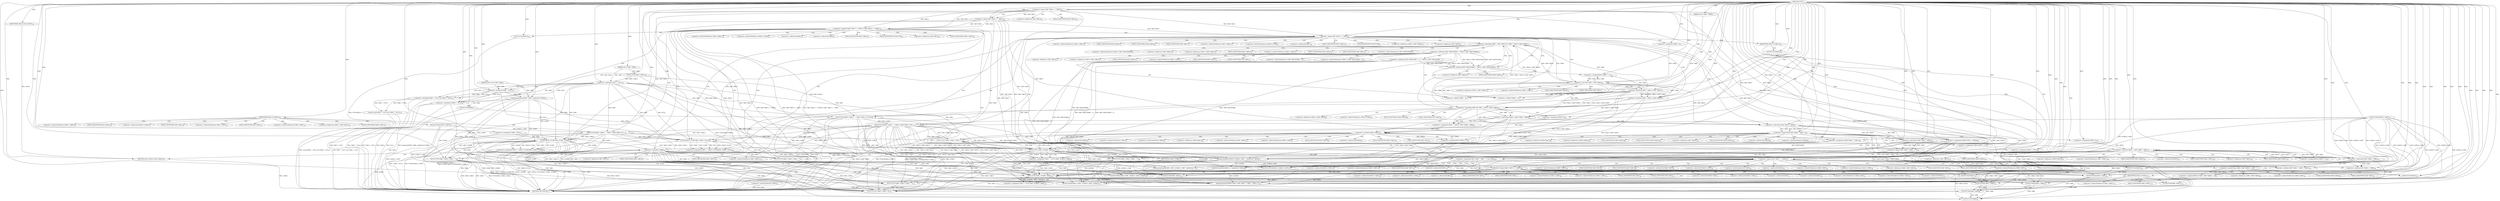 digraph "FUN1" {  
"8" [label = <(METHOD,FUN1)<SUB>1</SUB>> ]
"481" [label = <(METHOD_RETURN,ANY)<SUB>1</SUB>> ]
"9" [label = <(PARAM,struct VAR1 *VAR2)<SUB>1</SUB>> ]
"10" [label = <(PARAM,const struct VAR3 *VAR4)<SUB>1</SUB>> ]
"11" [label = <(PARAM,struct VAR5 **VAR6)<SUB>2</SUB>> ]
"15" [label = <(&lt;operator&gt;.assignment,*VAR8 = NULL)<SUB>5</SUB>> ]
"21" [label = <(FUN2,FUN2(VAR2-&gt;VAR12))<SUB>9</SUB>> ]
"25" [label = <(assert,assert(VAR2 != NULL &amp;&amp; VAR4 != NULL))<SUB>10</SUB>> ]
"33" [label = <(memcpy,memcpy(&amp;VAR7, VAR4, sizeof(struct VAR3)))<SUB>12</SUB>> ]
"39" [label = <(FUN3,FUN3(VAR2-&gt;VAR12, &quot;&quot;,
 			VAR4-&gt;VAR13, FUN4(VAR...)<SUB>20</SUB>> ]
"50" [label = <(FUN3,FUN3(VAR2-&gt;VAR12, &quot;&quot;,
			VAR14-&gt;VAR7.VAR13, FUN...)<SUB>22</SUB>> ]
"476" [label = <(FUN11,FUN11(VAR2-&gt;VAR12, 0))<SUB>119</SUB>> ]
"66" [label = <(IDENTIFIER,VAR15,if (VAR15))<SUB>24</SUB>> ]
"84" [label = <(&lt;operator&gt;.logicalOr,VAR7.VAR13 == VAR16 || VAR7.VAR13 == VAR17)<SUB>28</SUB>> ]
"26" [label = <(&lt;operator&gt;.logicalAnd,VAR2 != NULL &amp;&amp; VAR4 != NULL)<SUB>10</SUB>> ]
"37" [label = <(&lt;operator&gt;.sizeOf,sizeof(struct VAR3))<SUB>12</SUB>> ]
"47" [label = <(FUN4,FUN4(VAR4))<SUB>21</SUB>> ]
"60" [label = <(FUN4,FUN4(&amp;VAR14-&gt;VAR7))<SUB>23</SUB>> ]
"68" [label = <(FUN3,FUN3(VAR2-&gt;VAR12, &quot;&quot;,
				VAR15-&gt;VAR7.VAR13, FU...)<SUB>25</SUB>> ]
"96" [label = <(FUN5,FUN5(VAR15))<SUB>29</SUB>> ]
"98" [label = <(&lt;operator&gt;.assignment,VAR15 = NULL)<SUB>30</SUB>> ]
"101" [label = <(&lt;operator&gt;.assignment,VAR11 = VAR18-&gt;FUN6(VAR2, &amp;VAR7, &amp;VAR8))<SUB>32</SUB>> ]
"112" [label = <(FUN7,FUN7(VAR2-&gt;VAR12, VAR11, &quot;&quot;))<SUB>33</SUB>> ]
"215" [label = <(FUN5,FUN5(VAR8))<SUB>62</SUB>> ]
"27" [label = <(&lt;operator&gt;.notEquals,VAR2 != NULL)<SUB>10</SUB>> ]
"30" [label = <(&lt;operator&gt;.notEquals,VAR4 != NULL)<SUB>10</SUB>> ]
"85" [label = <(&lt;operator&gt;.equals,VAR7.VAR13 == VAR16)<SUB>28</SUB>> ]
"90" [label = <(&lt;operator&gt;.equals,VAR7.VAR13 == VAR17)<SUB>28</SUB>> ]
"119" [label = <(&lt;operator&gt;.logicalNot,!VAR8)<SUB>34</SUB>> ]
"125" [label = <(&lt;operator&gt;.equals,VAR7.VAR13 == VAR16)<SUB>37</SUB>> ]
"210" [label = <(IDENTIFIER,VAR6,if (VAR6))<SUB>59</SUB>> ]
"78" [label = <(FUN4,FUN4(&amp;VAR15-&gt;VAR7))<SUB>26</SUB>> ]
"103" [label = <(FUN6,VAR18-&gt;FUN6(VAR2, &amp;VAR7, &amp;VAR8))<SUB>32</SUB>> ]
"122" [label = <(RETURN,return VAR19;,return VAR19;)<SUB>35</SUB>> ]
"131" [label = <(memcpy,memcpy(&amp;VAR8-&gt;VAR7, &amp;VAR14-&gt;VAR7, sizeof(struct...)<SUB>38</SUB>> ]
"158" [label = <(FUN5,FUN5(VAR14))<SUB>42</SUB>> ]
"160" [label = <(FUN8,FUN8(&amp;VAR14, VAR8))<SUB>43</SUB>> ]
"212" [label = <(FUN8,FUN8(VAR6, VAR8))<SUB>60</SUB>> ]
"220" [label = <(&lt;operator&gt;.equals,VAR7.VAR13 == VAR22)<SUB>64</SUB>> ]
"123" [label = <(IDENTIFIER,VAR19,return VAR19;)<SUB>35</SUB>> ]
"143" [label = <(&lt;operator&gt;.greaterThan,VAR8-&gt;VAR7.VAR20 &gt; 2)<SUB>39</SUB>> ]
"226" [label = <(&lt;operator&gt;.assignment,VAR11 = VAR18-&gt;FUN6(VAR2, &amp;VAR7, NULL))<SUB>65</SUB>> ]
"244" [label = <(FUN7,FUN7(VAR2-&gt;VAR12, VAR11, &quot;&quot;))<SUB>70</SUB>> ]
"151" [label = <(&lt;operator&gt;.assignmentMinus,VAR8-&gt;VAR7.VAR20 -= 2)<SUB>40</SUB>> ]
"167" [label = <(&lt;operator&gt;.equals,VAR8-&gt;VAR13 == VAR21)<SUB>46</SUB>> ]
"237" [label = <(IDENTIFIER,VAR11,if (VAR11))<SUB>66</SUB>> ]
"173" [label = <(FUN9,FUN9(&amp;VAR8-&gt;VAR7, &amp;VAR14-&gt;VAR7, &amp;VAR7))<SUB>47</SUB>> ]
"184" [label = <(FUN5,FUN5(VAR14))<SUB>49</SUB>> ]
"186" [label = <(FUN8,FUN8(&amp;VAR14, VAR8))<SUB>50</SUB>> ]
"228" [label = <(FUN6,VAR18-&gt;FUN6(VAR2, &amp;VAR7, NULL))<SUB>65</SUB>> ]
"239" [label = <(FUN5,FUN5(VAR15))<SUB>67</SUB>> ]
"241" [label = <(&lt;operator&gt;.assignment,VAR15 = NULL)<SUB>68</SUB>> ]
"257" [label = <(&lt;operator&gt;.logicalAnd,VAR9 &lt; VAR7.VAR20 &amp;&amp; VAR9 &lt; VAR14-&gt;VAR7.VAR20)<SUB>73</SUB>> ]
"270" [label = <(&lt;operator&gt;.assignmentPlus,VAR9 += 2)<SUB>73</SUB>> ]
"308" [label = <(&lt;operator&gt;.logicalAnd,VAR9 &amp;&amp; VAR9 &lt; VAR14-&gt;VAR7.VAR20)<SUB>79</SUB>> ]
"369" [label = <(&lt;operator&gt;.greaterThan,VAR7.VAR20 - VAR9 &gt; 0)<SUB>95</SUB>> ]
"192" [label = <(FUN5,FUN5(VAR15))<SUB>53</SUB>> ]
"194" [label = <(FUN8,FUN8(&amp;VAR15, VAR8))<SUB>55</SUB>> ]
"198" [label = <(FUN9,FUN9(&amp;VAR15-&gt;VAR7, &amp;VAR14-&gt;VAR7, &amp;VAR7))<SUB>56</SUB>> ]
"254" [label = <(&lt;operator&gt;.assignment,VAR9 = 0)<SUB>73</SUB>> ]
"274" [label = <(&lt;operator&gt;.logicalOr,VAR7.VAR23[VAR9] != VAR14-&gt;VAR7.VAR23[VAR9] ||
...)<SUB>74</SUB>> ]
"319" [label = <(&lt;operator&gt;.assignment,VAR25 = VAR14-&gt;VAR7.VAR20 - VAR9)<SUB>80</SUB>> ]
"378" [label = <(memset,memset(&amp;VAR26, 0, sizeof(struct VAR3)))<SUB>98</SUB>> ]
"384" [label = <(&lt;operator&gt;.assignment,VAR26.VAR13 = VAR17)<SUB>99</SUB>> ]
"389" [label = <(&lt;operator&gt;.assignment,VAR26.VAR20 = 2)<SUB>100</SUB>> ]
"258" [label = <(&lt;operator&gt;.lessThan,VAR9 &lt; VAR7.VAR20)<SUB>73</SUB>> ]
"263" [label = <(&lt;operator&gt;.lessThan,VAR9 &lt; VAR14-&gt;VAR7.VAR20)<SUB>73</SUB>> ]
"310" [label = <(&lt;operator&gt;.lessThan,VAR9 &lt; VAR14-&gt;VAR7.VAR20)<SUB>79</SUB>> ]
"333" [label = <(&lt;operator&gt;.lessThan,VAR10&lt;VAR25)<SUB>84</SUB>> ]
"336" [label = <(&lt;operator&gt;.assignmentPlus,VAR10+=2)<SUB>84</SUB>> ]
"370" [label = <(&lt;operator&gt;.subtraction,VAR7.VAR20 - VAR9)<SUB>95</SUB>> ]
"399" [label = <(&lt;operator&gt;.lessThan,VAR10 &lt; VAR7.VAR20 - VAR9)<SUB>102</SUB>> ]
"406" [label = <(&lt;operator&gt;.assignmentPlus,VAR10+=2)<SUB>102</SUB>> ]
"275" [label = <(&lt;operator&gt;.notEquals,VAR7.VAR23[VAR9] != VAR14-&gt;VAR7.VAR23[VAR9])<SUB>74</SUB>> ]
"288" [label = <(&lt;operator&gt;.notEquals,VAR7.VAR23[VAR9 + 1] != VAR14-&gt;VAR7.VAR23[VAR9 ...)<SUB>75</SUB>> ]
"321" [label = <(&lt;operator&gt;.subtraction,VAR14-&gt;VAR7.VAR20 - VAR9)<SUB>80</SUB>> ]
"330" [label = <(&lt;operator&gt;.assignment,VAR10=0)<SUB>84</SUB>> ]
"341" [label = <(memcpy,memcpy(&amp;VAR26, &amp;VAR14-&gt;VAR7,  sizeof(struct VAR3)))<SUB>87</SUB>> ]
"350" [label = <(&lt;operator&gt;.assignment,VAR26.VAR13 = VAR16)<SUB>88</SUB>> ]
"355" [label = <(&lt;operator&gt;.assignment,VAR11 = FUN1 (VAR2, &amp;VAR26, VAR6))<SUB>90</SUB>> ]
"362" [label = <(FUN7,FUN7(VAR2-&gt;VAR12, VAR11, &quot;&quot;))<SUB>91</SUB>> ]
"396" [label = <(&lt;operator&gt;.assignment,VAR10=0)<SUB>102</SUB>> ]
"410" [label = <(memcpy,memcpy(VAR26.VAR23, VAR7.VAR23 + VAR9 + VAR10, 2))<SUB>103</SUB>> ]
"422" [label = <(&lt;operator&gt;.assignment,VAR11 = FUN1(VAR2, &amp;VAR26, VAR6))<SUB>105</SUB>> ]
"429" [label = <(FUN7,FUN7(VAR2-&gt;VAR12, VAR11, &quot;&quot;))<SUB>106</SUB>> ]
"438" [label = <(&lt;operator&gt;.logicalAnd,VAR7.VAR20 - VAR9 == 0 &amp;&amp; VAR6)<SUB>109</SUB>> ]
"401" [label = <(&lt;operator&gt;.subtraction,VAR7.VAR20 - VAR9)<SUB>102</SUB>> ]
"293" [label = <(&lt;operator&gt;.addition,VAR9 + 1)<SUB>75</SUB>> ]
"302" [label = <(&lt;operator&gt;.addition,VAR9 + 1)<SUB>75</SUB>> ]
"357" [label = <(FUN1,FUN1 (VAR2, &amp;VAR26, VAR6))<SUB>90</SUB>> ]
"414" [label = <(&lt;operator&gt;.addition,VAR7.VAR23 + VAR9 + VAR10)<SUB>103</SUB>> ]
"424" [label = <(FUN1,FUN1(VAR2, &amp;VAR26, VAR6))<SUB>105</SUB>> ]
"439" [label = <(&lt;operator&gt;.equals,VAR7.VAR20 - VAR9 == 0)<SUB>109</SUB>> ]
"449" [label = <(FUN10,FUN10(&amp;VAR7, &amp;VAR14-&gt;VAR7))<SUB>110</SUB>> ]
"415" [label = <(&lt;operator&gt;.addition,VAR7.VAR23 + VAR9)<SUB>103</SUB>> ]
"440" [label = <(&lt;operator&gt;.subtraction,VAR7.VAR20 - VAR9)<SUB>109</SUB>> ]
"457" [label = <(FUN8,FUN8(VAR6, VAR14))<SUB>111</SUB>> ]
"463" [label = <(IDENTIFIER,VAR15,if (VAR15))<SUB>112</SUB>> ]
"465" [label = <(FUN8,FUN8(VAR6, VAR15))<SUB>113</SUB>> ]
"470" [label = <(FUN7,FUN7(VAR2-&gt;VAR12, VAR27, &quot;&quot;))<SUB>115</SUB>> ]
"477" [label = <(&lt;operator&gt;.indirectFieldAccess,VAR2-&gt;VAR12)<SUB>119</SUB>> ]
"479" [label = <(FIELD_IDENTIFIER,VAR12,VAR12)<SUB>119</SUB>> ]
"69" [label = <(&lt;operator&gt;.indirectFieldAccess,VAR2-&gt;VAR12)<SUB>25</SUB>> ]
"73" [label = <(&lt;operator&gt;.fieldAccess,VAR15-&gt;VAR7.VAR13)<SUB>26</SUB>> ]
"91" [label = <(&lt;operator&gt;.fieldAccess,VAR7.VAR13)<SUB>28</SUB>> ]
"113" [label = <(&lt;operator&gt;.indirectFieldAccess,VAR2-&gt;VAR12)<SUB>33</SUB>> ]
"71" [label = <(FIELD_IDENTIFIER,VAR12,VAR12)<SUB>25</SUB>> ]
"74" [label = <(&lt;operator&gt;.indirectFieldAccess,VAR15-&gt;VAR7)<SUB>26</SUB>> ]
"77" [label = <(FIELD_IDENTIFIER,VAR13,VAR13)<SUB>26</SUB>> ]
"79" [label = <(&lt;operator&gt;.addressOf,&amp;VAR15-&gt;VAR7)<SUB>26</SUB>> ]
"93" [label = <(FIELD_IDENTIFIER,VAR13,VAR13)<SUB>28</SUB>> ]
"104" [label = <(&lt;operator&gt;.indirectFieldAccess,VAR18-&gt;FUN6)<SUB>32</SUB>> ]
"108" [label = <(&lt;operator&gt;.addressOf,&amp;VAR7)<SUB>32</SUB>> ]
"110" [label = <(&lt;operator&gt;.addressOf,&amp;VAR8)<SUB>32</SUB>> ]
"115" [label = <(FIELD_IDENTIFIER,VAR12,VAR12)<SUB>33</SUB>> ]
"126" [label = <(&lt;operator&gt;.fieldAccess,VAR7.VAR13)<SUB>37</SUB>> ]
"76" [label = <(FIELD_IDENTIFIER,VAR7,VAR7)<SUB>26</SUB>> ]
"80" [label = <(&lt;operator&gt;.indirectFieldAccess,VAR15-&gt;VAR7)<SUB>26</SUB>> ]
"106" [label = <(FIELD_IDENTIFIER,FUN6,FUN6)<SUB>32</SUB>> ]
"128" [label = <(FIELD_IDENTIFIER,VAR13,VAR13)<SUB>37</SUB>> ]
"132" [label = <(&lt;operator&gt;.addressOf,&amp;VAR8-&gt;VAR7)<SUB>38</SUB>> ]
"136" [label = <(&lt;operator&gt;.addressOf,&amp;VAR14-&gt;VAR7)<SUB>38</SUB>> ]
"140" [label = <(&lt;operator&gt;.sizeOf,sizeof(struct VAR3))<SUB>38</SUB>> ]
"161" [label = <(&lt;operator&gt;.addressOf,&amp;VAR14)<SUB>43</SUB>> ]
"221" [label = <(&lt;operator&gt;.fieldAccess,VAR7.VAR13)<SUB>64</SUB>> ]
"82" [label = <(FIELD_IDENTIFIER,VAR7,VAR7)<SUB>26</SUB>> ]
"133" [label = <(&lt;operator&gt;.indirectFieldAccess,VAR8-&gt;VAR7)<SUB>38</SUB>> ]
"137" [label = <(&lt;operator&gt;.indirectFieldAccess,VAR14-&gt;VAR7)<SUB>38</SUB>> ]
"144" [label = <(&lt;operator&gt;.fieldAccess,VAR8-&gt;VAR7.VAR20)<SUB>39</SUB>> ]
"223" [label = <(FIELD_IDENTIFIER,VAR13,VAR13)<SUB>64</SUB>> ]
"245" [label = <(&lt;operator&gt;.indirectFieldAccess,VAR2-&gt;VAR12)<SUB>70</SUB>> ]
"135" [label = <(FIELD_IDENTIFIER,VAR7,VAR7)<SUB>38</SUB>> ]
"139" [label = <(FIELD_IDENTIFIER,VAR7,VAR7)<SUB>38</SUB>> ]
"145" [label = <(&lt;operator&gt;.indirectFieldAccess,VAR8-&gt;VAR7)<SUB>39</SUB>> ]
"148" [label = <(FIELD_IDENTIFIER,VAR20,VAR20)<SUB>39</SUB>> ]
"152" [label = <(&lt;operator&gt;.fieldAccess,VAR8-&gt;VAR7.VAR20)<SUB>40</SUB>> ]
"168" [label = <(&lt;operator&gt;.indirectFieldAccess,VAR8-&gt;VAR13)<SUB>46</SUB>> ]
"229" [label = <(&lt;operator&gt;.indirectFieldAccess,VAR18-&gt;FUN6)<SUB>65</SUB>> ]
"233" [label = <(&lt;operator&gt;.addressOf,&amp;VAR7)<SUB>65</SUB>> ]
"247" [label = <(FIELD_IDENTIFIER,VAR12,VAR12)<SUB>70</SUB>> ]
"147" [label = <(FIELD_IDENTIFIER,VAR7,VAR7)<SUB>39</SUB>> ]
"153" [label = <(&lt;operator&gt;.indirectFieldAccess,VAR8-&gt;VAR7)<SUB>40</SUB>> ]
"156" [label = <(FIELD_IDENTIFIER,VAR20,VAR20)<SUB>40</SUB>> ]
"170" [label = <(FIELD_IDENTIFIER,VAR13,VAR13)<SUB>46</SUB>> ]
"174" [label = <(&lt;operator&gt;.addressOf,&amp;VAR8-&gt;VAR7)<SUB>47</SUB>> ]
"178" [label = <(&lt;operator&gt;.addressOf,&amp;VAR14-&gt;VAR7)<SUB>47</SUB>> ]
"182" [label = <(&lt;operator&gt;.addressOf,&amp;VAR7)<SUB>47</SUB>> ]
"187" [label = <(&lt;operator&gt;.addressOf,&amp;VAR14)<SUB>50</SUB>> ]
"231" [label = <(FIELD_IDENTIFIER,FUN6,FUN6)<SUB>65</SUB>> ]
"155" [label = <(FIELD_IDENTIFIER,VAR7,VAR7)<SUB>40</SUB>> ]
"175" [label = <(&lt;operator&gt;.indirectFieldAccess,VAR8-&gt;VAR7)<SUB>47</SUB>> ]
"179" [label = <(&lt;operator&gt;.indirectFieldAccess,VAR14-&gt;VAR7)<SUB>47</SUB>> ]
"195" [label = <(&lt;operator&gt;.addressOf,&amp;VAR15)<SUB>55</SUB>> ]
"199" [label = <(&lt;operator&gt;.addressOf,&amp;VAR15-&gt;VAR7)<SUB>56</SUB>> ]
"203" [label = <(&lt;operator&gt;.addressOf,&amp;VAR14-&gt;VAR7)<SUB>56</SUB>> ]
"207" [label = <(&lt;operator&gt;.addressOf,&amp;VAR7)<SUB>56</SUB>> ]
"260" [label = <(&lt;operator&gt;.fieldAccess,VAR7.VAR20)<SUB>73</SUB>> ]
"265" [label = <(&lt;operator&gt;.fieldAccess,VAR14-&gt;VAR7.VAR20)<SUB>73</SUB>> ]
"312" [label = <(&lt;operator&gt;.fieldAccess,VAR14-&gt;VAR7.VAR20)<SUB>79</SUB>> ]
"371" [label = <(&lt;operator&gt;.fieldAccess,VAR7.VAR20)<SUB>95</SUB>> ]
"379" [label = <(&lt;operator&gt;.addressOf,&amp;VAR26)<SUB>98</SUB>> ]
"382" [label = <(&lt;operator&gt;.sizeOf,sizeof(struct VAR3))<SUB>98</SUB>> ]
"385" [label = <(&lt;operator&gt;.fieldAccess,VAR26.VAR13)<SUB>99</SUB>> ]
"390" [label = <(&lt;operator&gt;.fieldAccess,VAR26.VAR20)<SUB>100</SUB>> ]
"177" [label = <(FIELD_IDENTIFIER,VAR7,VAR7)<SUB>47</SUB>> ]
"181" [label = <(FIELD_IDENTIFIER,VAR7,VAR7)<SUB>47</SUB>> ]
"200" [label = <(&lt;operator&gt;.indirectFieldAccess,VAR15-&gt;VAR7)<SUB>56</SUB>> ]
"204" [label = <(&lt;operator&gt;.indirectFieldAccess,VAR14-&gt;VAR7)<SUB>56</SUB>> ]
"262" [label = <(FIELD_IDENTIFIER,VAR20,VAR20)<SUB>73</SUB>> ]
"266" [label = <(&lt;operator&gt;.indirectFieldAccess,VAR14-&gt;VAR7)<SUB>73</SUB>> ]
"269" [label = <(FIELD_IDENTIFIER,VAR20,VAR20)<SUB>73</SUB>> ]
"276" [label = <(&lt;operator&gt;.indirectIndexAccess,VAR7.VAR23[VAR9])<SUB>74</SUB>> ]
"281" [label = <(&lt;operator&gt;.indirectIndexAccess,VAR14-&gt;VAR7.VAR23[VAR9])<SUB>74</SUB>> ]
"289" [label = <(&lt;operator&gt;.indirectIndexAccess,VAR7.VAR23[VAR9 + 1])<SUB>75</SUB>> ]
"296" [label = <(&lt;operator&gt;.indirectIndexAccess,VAR14-&gt;VAR7.VAR23[VAR9 + 1])<SUB>75</SUB>> ]
"313" [label = <(&lt;operator&gt;.indirectFieldAccess,VAR14-&gt;VAR7)<SUB>79</SUB>> ]
"316" [label = <(FIELD_IDENTIFIER,VAR20,VAR20)<SUB>79</SUB>> ]
"322" [label = <(&lt;operator&gt;.fieldAccess,VAR14-&gt;VAR7.VAR20)<SUB>80</SUB>> ]
"373" [label = <(FIELD_IDENTIFIER,VAR20,VAR20)<SUB>95</SUB>> ]
"387" [label = <(FIELD_IDENTIFIER,VAR13,VAR13)<SUB>99</SUB>> ]
"392" [label = <(FIELD_IDENTIFIER,VAR20,VAR20)<SUB>100</SUB>> ]
"202" [label = <(FIELD_IDENTIFIER,VAR7,VAR7)<SUB>56</SUB>> ]
"206" [label = <(FIELD_IDENTIFIER,VAR7,VAR7)<SUB>56</SUB>> ]
"268" [label = <(FIELD_IDENTIFIER,VAR7,VAR7)<SUB>73</SUB>> ]
"277" [label = <(&lt;operator&gt;.fieldAccess,VAR7.VAR23)<SUB>74</SUB>> ]
"282" [label = <(&lt;operator&gt;.fieldAccess,VAR14-&gt;VAR7.VAR23)<SUB>74</SUB>> ]
"290" [label = <(&lt;operator&gt;.fieldAccess,VAR7.VAR23)<SUB>75</SUB>> ]
"297" [label = <(&lt;operator&gt;.fieldAccess,VAR14-&gt;VAR7.VAR23)<SUB>75</SUB>> ]
"315" [label = <(FIELD_IDENTIFIER,VAR7,VAR7)<SUB>79</SUB>> ]
"323" [label = <(&lt;operator&gt;.indirectFieldAccess,VAR14-&gt;VAR7)<SUB>80</SUB>> ]
"326" [label = <(FIELD_IDENTIFIER,VAR20,VAR20)<SUB>80</SUB>> ]
"342" [label = <(&lt;operator&gt;.addressOf,&amp;VAR26)<SUB>87</SUB>> ]
"344" [label = <(&lt;operator&gt;.addressOf,&amp;VAR14-&gt;VAR7)<SUB>87</SUB>> ]
"348" [label = <(&lt;operator&gt;.sizeOf,sizeof(struct VAR3))<SUB>87</SUB>> ]
"351" [label = <(&lt;operator&gt;.fieldAccess,VAR26.VAR13)<SUB>88</SUB>> ]
"363" [label = <(&lt;operator&gt;.indirectFieldAccess,VAR2-&gt;VAR12)<SUB>91</SUB>> ]
"402" [label = <(&lt;operator&gt;.fieldAccess,VAR7.VAR20)<SUB>102</SUB>> ]
"411" [label = <(&lt;operator&gt;.fieldAccess,VAR26.VAR23)<SUB>103</SUB>> ]
"430" [label = <(&lt;operator&gt;.indirectFieldAccess,VAR2-&gt;VAR12)<SUB>106</SUB>> ]
"279" [label = <(FIELD_IDENTIFIER,VAR23,VAR23)<SUB>74</SUB>> ]
"283" [label = <(&lt;operator&gt;.indirectFieldAccess,VAR14-&gt;VAR7)<SUB>74</SUB>> ]
"286" [label = <(FIELD_IDENTIFIER,VAR23,VAR23)<SUB>74</SUB>> ]
"292" [label = <(FIELD_IDENTIFIER,VAR23,VAR23)<SUB>75</SUB>> ]
"298" [label = <(&lt;operator&gt;.indirectFieldAccess,VAR14-&gt;VAR7)<SUB>75</SUB>> ]
"301" [label = <(FIELD_IDENTIFIER,VAR23,VAR23)<SUB>75</SUB>> ]
"325" [label = <(FIELD_IDENTIFIER,VAR7,VAR7)<SUB>80</SUB>> ]
"345" [label = <(&lt;operator&gt;.indirectFieldAccess,VAR14-&gt;VAR7)<SUB>87</SUB>> ]
"353" [label = <(FIELD_IDENTIFIER,VAR13,VAR13)<SUB>88</SUB>> ]
"359" [label = <(&lt;operator&gt;.addressOf,&amp;VAR26)<SUB>90</SUB>> ]
"365" [label = <(FIELD_IDENTIFIER,VAR12,VAR12)<SUB>91</SUB>> ]
"404" [label = <(FIELD_IDENTIFIER,VAR20,VAR20)<SUB>102</SUB>> ]
"413" [label = <(FIELD_IDENTIFIER,VAR23,VAR23)<SUB>103</SUB>> ]
"426" [label = <(&lt;operator&gt;.addressOf,&amp;VAR26)<SUB>105</SUB>> ]
"432" [label = <(FIELD_IDENTIFIER,VAR12,VAR12)<SUB>106</SUB>> ]
"285" [label = <(FIELD_IDENTIFIER,VAR7,VAR7)<SUB>74</SUB>> ]
"300" [label = <(FIELD_IDENTIFIER,VAR7,VAR7)<SUB>75</SUB>> ]
"347" [label = <(FIELD_IDENTIFIER,VAR7,VAR7)<SUB>87</SUB>> ]
"416" [label = <(&lt;operator&gt;.fieldAccess,VAR7.VAR23)<SUB>103</SUB>> ]
"441" [label = <(&lt;operator&gt;.fieldAccess,VAR7.VAR20)<SUB>109</SUB>> ]
"450" [label = <(&lt;operator&gt;.addressOf,&amp;VAR7)<SUB>110</SUB>> ]
"452" [label = <(&lt;operator&gt;.addressOf,&amp;VAR14-&gt;VAR7)<SUB>110</SUB>> ]
"418" [label = <(FIELD_IDENTIFIER,VAR23,VAR23)<SUB>103</SUB>> ]
"443" [label = <(FIELD_IDENTIFIER,VAR20,VAR20)<SUB>109</SUB>> ]
"453" [label = <(&lt;operator&gt;.indirectFieldAccess,VAR14-&gt;VAR7)<SUB>110</SUB>> ]
"455" [label = <(FIELD_IDENTIFIER,VAR7,VAR7)<SUB>110</SUB>> ]
"471" [label = <(&lt;operator&gt;.indirectFieldAccess,VAR2-&gt;VAR12)<SUB>115</SUB>> ]
"473" [label = <(FIELD_IDENTIFIER,VAR12,VAR12)<SUB>115</SUB>> ]
  "122" -> "481"  [ label = "DDG: &lt;RET&gt;"] 
  "15" -> "481"  [ label = "DDG: *VAR8 = NULL"] 
  "21" -> "481"  [ label = "DDG: FUN2(VAR2-&gt;VAR12)"] 
  "26" -> "481"  [ label = "DDG: VAR2 != NULL"] 
  "26" -> "481"  [ label = "DDG: VAR4 != NULL"] 
  "25" -> "481"  [ label = "DDG: VAR2 != NULL &amp;&amp; VAR4 != NULL"] 
  "25" -> "481"  [ label = "DDG: assert(VAR2 != NULL &amp;&amp; VAR4 != NULL)"] 
  "37" -> "481"  [ label = "DDG: struct VAR3"] 
  "33" -> "481"  [ label = "DDG: memcpy(&amp;VAR7, VAR4, sizeof(struct VAR3))"] 
  "39" -> "481"  [ label = "DDG: VAR4-&gt;VAR13"] 
  "47" -> "481"  [ label = "DDG: VAR4"] 
  "39" -> "481"  [ label = "DDG: FUN4(VAR4)"] 
  "39" -> "481"  [ label = "DDG: VAR6"] 
  "39" -> "481"  [ label = "DDG: FUN3(VAR2-&gt;VAR12, &quot;&quot;,
 			VAR4-&gt;VAR13, FUN4(VAR4), VAR6)"] 
  "50" -> "481"  [ label = "DDG: VAR14-&gt;VAR7.VAR13"] 
  "60" -> "481"  [ label = "DDG: &amp;VAR14-&gt;VAR7"] 
  "50" -> "481"  [ label = "DDG: FUN4(&amp;VAR14-&gt;VAR7)"] 
  "50" -> "481"  [ label = "DDG: FUN3(VAR2-&gt;VAR12, &quot;&quot;,
			VAR14-&gt;VAR7.VAR13, FUN4(&amp;VAR14-&gt;VAR7))"] 
  "78" -> "481"  [ label = "DDG: &amp;VAR15-&gt;VAR7"] 
  "68" -> "481"  [ label = "DDG: FUN4(&amp;VAR15-&gt;VAR7)"] 
  "68" -> "481"  [ label = "DDG: FUN3(VAR2-&gt;VAR12, &quot;&quot;,
				VAR15-&gt;VAR7.VAR13, FUN4(&amp;VAR15-&gt;VAR7))"] 
  "85" -> "481"  [ label = "DDG: VAR7.VAR13"] 
  "85" -> "481"  [ label = "DDG: VAR16"] 
  "84" -> "481"  [ label = "DDG: VAR7.VAR13 == VAR16"] 
  "90" -> "481"  [ label = "DDG: VAR7.VAR13"] 
  "90" -> "481"  [ label = "DDG: VAR17"] 
  "84" -> "481"  [ label = "DDG: VAR7.VAR13 == VAR17"] 
  "84" -> "481"  [ label = "DDG: VAR7.VAR13 == VAR16 || VAR7.VAR13 == VAR17"] 
  "96" -> "481"  [ label = "DDG: FUN5(VAR15)"] 
  "98" -> "481"  [ label = "DDG: VAR15"] 
  "98" -> "481"  [ label = "DDG: NULL"] 
  "98" -> "481"  [ label = "DDG: VAR15 = NULL"] 
  "103" -> "481"  [ label = "DDG: VAR18-&gt;FUN6"] 
  "103" -> "481"  [ label = "DDG: VAR2"] 
  "103" -> "481"  [ label = "DDG: &amp;VAR7"] 
  "103" -> "481"  [ label = "DDG: &amp;VAR8"] 
  "101" -> "481"  [ label = "DDG: VAR18-&gt;FUN6(VAR2, &amp;VAR7, &amp;VAR8)"] 
  "101" -> "481"  [ label = "DDG: VAR11 = VAR18-&gt;FUN6(VAR2, &amp;VAR7, &amp;VAR8)"] 
  "112" -> "481"  [ label = "DDG: VAR2-&gt;VAR12"] 
  "112" -> "481"  [ label = "DDG: VAR11"] 
  "112" -> "481"  [ label = "DDG: FUN7(VAR2-&gt;VAR12, VAR11, &quot;&quot;)"] 
  "119" -> "481"  [ label = "DDG: VAR8"] 
  "119" -> "481"  [ label = "DDG: !VAR8"] 
  "470" -> "481"  [ label = "DDG: VAR27"] 
  "220" -> "481"  [ label = "DDG: VAR22"] 
  "167" -> "481"  [ label = "DDG: VAR21"] 
  "8" -> "9"  [ label = "DDG: "] 
  "8" -> "10"  [ label = "DDG: "] 
  "8" -> "11"  [ label = "DDG: "] 
  "8" -> "15"  [ label = "DDG: "] 
  "9" -> "21"  [ label = "DDG: VAR2"] 
  "26" -> "25"  [ label = "DDG: VAR2 != NULL"] 
  "26" -> "25"  [ label = "DDG: VAR4 != NULL"] 
  "8" -> "33"  [ label = "DDG: "] 
  "10" -> "33"  [ label = "DDG: VAR4"] 
  "30" -> "33"  [ label = "DDG: VAR4"] 
  "21" -> "39"  [ label = "DDG: VAR2-&gt;VAR12"] 
  "27" -> "39"  [ label = "DDG: VAR2"] 
  "8" -> "39"  [ label = "DDG: "] 
  "47" -> "39"  [ label = "DDG: VAR4"] 
  "11" -> "39"  [ label = "DDG: VAR6"] 
  "27" -> "50"  [ label = "DDG: VAR2"] 
  "39" -> "50"  [ label = "DDG: VAR2-&gt;VAR12"] 
  "8" -> "50"  [ label = "DDG: "] 
  "60" -> "50"  [ label = "DDG: &amp;VAR14-&gt;VAR7"] 
  "8" -> "66"  [ label = "DDG: "] 
  "27" -> "476"  [ label = "DDG: VAR2"] 
  "50" -> "476"  [ label = "DDG: VAR2-&gt;VAR12"] 
  "68" -> "476"  [ label = "DDG: VAR2-&gt;VAR12"] 
  "470" -> "476"  [ label = "DDG: VAR2-&gt;VAR12"] 
  "424" -> "476"  [ label = "DDG: VAR2"] 
  "429" -> "476"  [ label = "DDG: VAR2-&gt;VAR12"] 
  "357" -> "476"  [ label = "DDG: VAR2"] 
  "362" -> "476"  [ label = "DDG: VAR2-&gt;VAR12"] 
  "228" -> "476"  [ label = "DDG: VAR2"] 
  "244" -> "476"  [ label = "DDG: VAR2-&gt;VAR12"] 
  "103" -> "476"  [ label = "DDG: VAR2"] 
  "112" -> "476"  [ label = "DDG: VAR2-&gt;VAR12"] 
  "8" -> "476"  [ label = "DDG: "] 
  "27" -> "26"  [ label = "DDG: VAR2"] 
  "27" -> "26"  [ label = "DDG: NULL"] 
  "30" -> "26"  [ label = "DDG: VAR4"] 
  "30" -> "26"  [ label = "DDG: NULL"] 
  "33" -> "47"  [ label = "DDG: VAR4"] 
  "8" -> "47"  [ label = "DDG: "] 
  "85" -> "84"  [ label = "DDG: VAR7.VAR13"] 
  "85" -> "84"  [ label = "DDG: VAR16"] 
  "90" -> "84"  [ label = "DDG: VAR7.VAR13"] 
  "90" -> "84"  [ label = "DDG: VAR17"] 
  "27" -> "98"  [ label = "DDG: NULL"] 
  "30" -> "98"  [ label = "DDG: NULL"] 
  "8" -> "98"  [ label = "DDG: "] 
  "103" -> "101"  [ label = "DDG: VAR18-&gt;FUN6"] 
  "103" -> "101"  [ label = "DDG: VAR2"] 
  "103" -> "101"  [ label = "DDG: &amp;VAR7"] 
  "103" -> "101"  [ label = "DDG: &amp;VAR8"] 
  "9" -> "27"  [ label = "DDG: VAR2"] 
  "21" -> "27"  [ label = "DDG: VAR2-&gt;VAR12"] 
  "8" -> "27"  [ label = "DDG: "] 
  "10" -> "30"  [ label = "DDG: VAR4"] 
  "8" -> "30"  [ label = "DDG: "] 
  "27" -> "30"  [ label = "DDG: NULL"] 
  "27" -> "68"  [ label = "DDG: VAR2"] 
  "50" -> "68"  [ label = "DDG: VAR2-&gt;VAR12"] 
  "8" -> "68"  [ label = "DDG: "] 
  "78" -> "68"  [ label = "DDG: &amp;VAR15-&gt;VAR7"] 
  "8" -> "85"  [ label = "DDG: "] 
  "85" -> "90"  [ label = "DDG: VAR7.VAR13"] 
  "8" -> "90"  [ label = "DDG: "] 
  "8" -> "96"  [ label = "DDG: "] 
  "50" -> "112"  [ label = "DDG: VAR2-&gt;VAR12"] 
  "68" -> "112"  [ label = "DDG: VAR2-&gt;VAR12"] 
  "103" -> "112"  [ label = "DDG: VAR2"] 
  "101" -> "112"  [ label = "DDG: VAR11"] 
  "8" -> "112"  [ label = "DDG: "] 
  "8" -> "210"  [ label = "DDG: "] 
  "103" -> "215"  [ label = "DDG: &amp;VAR8"] 
  "167" -> "215"  [ label = "DDG: VAR8-&gt;VAR13"] 
  "194" -> "215"  [ label = "DDG: VAR8"] 
  "186" -> "215"  [ label = "DDG: VAR8"] 
  "160" -> "215"  [ label = "DDG: VAR8"] 
  "212" -> "215"  [ label = "DDG: VAR8"] 
  "8" -> "215"  [ label = "DDG: "] 
  "119" -> "215"  [ label = "DDG: VAR8"] 
  "27" -> "103"  [ label = "DDG: VAR2"] 
  "50" -> "103"  [ label = "DDG: VAR2-&gt;VAR12"] 
  "68" -> "103"  [ label = "DDG: VAR2-&gt;VAR12"] 
  "8" -> "103"  [ label = "DDG: "] 
  "33" -> "103"  [ label = "DDG: &amp;VAR7"] 
  "85" -> "103"  [ label = "DDG: VAR7.VAR13"] 
  "90" -> "103"  [ label = "DDG: VAR7.VAR13"] 
  "15" -> "103"  [ label = "DDG: VAR8"] 
  "15" -> "119"  [ label = "DDG: VAR8"] 
  "103" -> "119"  [ label = "DDG: &amp;VAR8"] 
  "8" -> "119"  [ label = "DDG: "] 
  "123" -> "122"  [ label = "DDG: VAR19"] 
  "8" -> "122"  [ label = "DDG: "] 
  "85" -> "125"  [ label = "DDG: VAR7.VAR13"] 
  "90" -> "125"  [ label = "DDG: VAR7.VAR13"] 
  "8" -> "125"  [ label = "DDG: "] 
  "33" -> "125"  [ label = "DDG: &amp;VAR7"] 
  "85" -> "125"  [ label = "DDG: VAR16"] 
  "8" -> "123"  [ label = "DDG: "] 
  "119" -> "131"  [ label = "DDG: VAR8"] 
  "60" -> "131"  [ label = "DDG: &amp;VAR14-&gt;VAR7"] 
  "50" -> "131"  [ label = "DDG: VAR14-&gt;VAR7.VAR13"] 
  "8" -> "158"  [ label = "DDG: "] 
  "50" -> "158"  [ label = "DDG: VAR14-&gt;VAR7.VAR13"] 
  "60" -> "158"  [ label = "DDG: &amp;VAR14-&gt;VAR7"] 
  "158" -> "160"  [ label = "DDG: VAR14"] 
  "8" -> "160"  [ label = "DDG: "] 
  "50" -> "160"  [ label = "DDG: VAR14-&gt;VAR7.VAR13"] 
  "60" -> "160"  [ label = "DDG: &amp;VAR14-&gt;VAR7"] 
  "103" -> "160"  [ label = "DDG: &amp;VAR8"] 
  "119" -> "160"  [ label = "DDG: VAR8"] 
  "39" -> "212"  [ label = "DDG: VAR6"] 
  "8" -> "212"  [ label = "DDG: "] 
  "103" -> "212"  [ label = "DDG: &amp;VAR8"] 
  "167" -> "212"  [ label = "DDG: VAR8-&gt;VAR13"] 
  "194" -> "212"  [ label = "DDG: VAR8"] 
  "186" -> "212"  [ label = "DDG: VAR8"] 
  "160" -> "212"  [ label = "DDG: VAR8"] 
  "119" -> "212"  [ label = "DDG: VAR8"] 
  "85" -> "220"  [ label = "DDG: VAR7.VAR13"] 
  "90" -> "220"  [ label = "DDG: VAR7.VAR13"] 
  "8" -> "220"  [ label = "DDG: "] 
  "228" -> "226"  [ label = "DDG: VAR18-&gt;FUN6"] 
  "228" -> "226"  [ label = "DDG: VAR2"] 
  "228" -> "226"  [ label = "DDG: &amp;VAR7"] 
  "228" -> "226"  [ label = "DDG: NULL"] 
  "8" -> "143"  [ label = "DDG: "] 
  "8" -> "151"  [ label = "DDG: "] 
  "8" -> "237"  [ label = "DDG: "] 
  "50" -> "244"  [ label = "DDG: VAR2-&gt;VAR12"] 
  "68" -> "244"  [ label = "DDG: VAR2-&gt;VAR12"] 
  "228" -> "244"  [ label = "DDG: VAR2"] 
  "226" -> "244"  [ label = "DDG: VAR11"] 
  "8" -> "244"  [ label = "DDG: "] 
  "143" -> "151"  [ label = "DDG: VAR8-&gt;VAR7.VAR20"] 
  "119" -> "167"  [ label = "DDG: VAR8"] 
  "8" -> "167"  [ label = "DDG: "] 
  "27" -> "228"  [ label = "DDG: VAR2"] 
  "50" -> "228"  [ label = "DDG: VAR2-&gt;VAR12"] 
  "68" -> "228"  [ label = "DDG: VAR2-&gt;VAR12"] 
  "8" -> "228"  [ label = "DDG: "] 
  "33" -> "228"  [ label = "DDG: &amp;VAR7"] 
  "220" -> "228"  [ label = "DDG: VAR7.VAR13"] 
  "27" -> "228"  [ label = "DDG: NULL"] 
  "30" -> "228"  [ label = "DDG: NULL"] 
  "228" -> "241"  [ label = "DDG: NULL"] 
  "8" -> "241"  [ label = "DDG: "] 
  "8" -> "270"  [ label = "DDG: "] 
  "119" -> "173"  [ label = "DDG: VAR8"] 
  "60" -> "173"  [ label = "DDG: &amp;VAR14-&gt;VAR7"] 
  "50" -> "173"  [ label = "DDG: VAR14-&gt;VAR7.VAR13"] 
  "103" -> "173"  [ label = "DDG: &amp;VAR7"] 
  "125" -> "173"  [ label = "DDG: VAR7.VAR13"] 
  "8" -> "173"  [ label = "DDG: "] 
  "33" -> "173"  [ label = "DDG: &amp;VAR7"] 
  "85" -> "173"  [ label = "DDG: VAR7.VAR13"] 
  "90" -> "173"  [ label = "DDG: VAR7.VAR13"] 
  "8" -> "184"  [ label = "DDG: "] 
  "50" -> "184"  [ label = "DDG: VAR14-&gt;VAR7.VAR13"] 
  "60" -> "184"  [ label = "DDG: &amp;VAR14-&gt;VAR7"] 
  "184" -> "186"  [ label = "DDG: VAR14"] 
  "8" -> "186"  [ label = "DDG: "] 
  "50" -> "186"  [ label = "DDG: VAR14-&gt;VAR7.VAR13"] 
  "60" -> "186"  [ label = "DDG: &amp;VAR14-&gt;VAR7"] 
  "103" -> "186"  [ label = "DDG: &amp;VAR8"] 
  "119" -> "186"  [ label = "DDG: VAR8"] 
  "167" -> "186"  [ label = "DDG: VAR8-&gt;VAR13"] 
  "8" -> "239"  [ label = "DDG: "] 
  "8" -> "254"  [ label = "DDG: "] 
  "258" -> "257"  [ label = "DDG: VAR9"] 
  "258" -> "257"  [ label = "DDG: VAR7.VAR20"] 
  "263" -> "257"  [ label = "DDG: VAR9"] 
  "263" -> "257"  [ label = "DDG: VAR14-&gt;VAR7.VAR20"] 
  "258" -> "270"  [ label = "DDG: VAR9"] 
  "263" -> "270"  [ label = "DDG: VAR9"] 
  "258" -> "308"  [ label = "DDG: VAR9"] 
  "263" -> "308"  [ label = "DDG: VAR9"] 
  "310" -> "308"  [ label = "DDG: VAR9"] 
  "8" -> "308"  [ label = "DDG: "] 
  "257" -> "308"  [ label = "DDG: VAR9 &lt; VAR14-&gt;VAR7.VAR20"] 
  "310" -> "308"  [ label = "DDG: VAR14-&gt;VAR7.VAR20"] 
  "321" -> "319"  [ label = "DDG: VAR14-&gt;VAR7.VAR20"] 
  "321" -> "319"  [ label = "DDG: VAR9"] 
  "370" -> "369"  [ label = "DDG: VAR7.VAR20"] 
  "370" -> "369"  [ label = "DDG: VAR9"] 
  "8" -> "369"  [ label = "DDG: "] 
  "90" -> "384"  [ label = "DDG: VAR17"] 
  "8" -> "384"  [ label = "DDG: "] 
  "8" -> "389"  [ label = "DDG: "] 
  "98" -> "192"  [ label = "DDG: VAR15"] 
  "8" -> "192"  [ label = "DDG: "] 
  "192" -> "194"  [ label = "DDG: VAR15"] 
  "8" -> "194"  [ label = "DDG: "] 
  "103" -> "194"  [ label = "DDG: &amp;VAR8"] 
  "119" -> "194"  [ label = "DDG: VAR8"] 
  "167" -> "194"  [ label = "DDG: VAR8-&gt;VAR13"] 
  "78" -> "198"  [ label = "DDG: &amp;VAR15-&gt;VAR7"] 
  "192" -> "198"  [ label = "DDG: VAR15"] 
  "8" -> "198"  [ label = "DDG: "] 
  "60" -> "198"  [ label = "DDG: &amp;VAR14-&gt;VAR7"] 
  "50" -> "198"  [ label = "DDG: VAR14-&gt;VAR7.VAR13"] 
  "103" -> "198"  [ label = "DDG: &amp;VAR7"] 
  "125" -> "198"  [ label = "DDG: VAR7.VAR13"] 
  "33" -> "198"  [ label = "DDG: &amp;VAR7"] 
  "85" -> "198"  [ label = "DDG: VAR7.VAR13"] 
  "90" -> "198"  [ label = "DDG: VAR7.VAR13"] 
  "254" -> "258"  [ label = "DDG: VAR9"] 
  "270" -> "258"  [ label = "DDG: VAR9"] 
  "8" -> "258"  [ label = "DDG: "] 
  "258" -> "263"  [ label = "DDG: VAR9"] 
  "8" -> "263"  [ label = "DDG: "] 
  "275" -> "274"  [ label = "DDG: VAR7.VAR23[VAR9]"] 
  "275" -> "274"  [ label = "DDG: VAR14-&gt;VAR7.VAR23[VAR9]"] 
  "288" -> "274"  [ label = "DDG: VAR7.VAR23[VAR9 + 1]"] 
  "288" -> "274"  [ label = "DDG: VAR14-&gt;VAR7.VAR23[VAR9 + 1]"] 
  "258" -> "310"  [ label = "DDG: VAR9"] 
  "263" -> "310"  [ label = "DDG: VAR9"] 
  "8" -> "310"  [ label = "DDG: "] 
  "263" -> "310"  [ label = "DDG: VAR14-&gt;VAR7.VAR20"] 
  "8" -> "336"  [ label = "DDG: "] 
  "258" -> "370"  [ label = "DDG: VAR7.VAR20"] 
  "8" -> "370"  [ label = "DDG: "] 
  "308" -> "370"  [ label = "DDG: VAR9"] 
  "321" -> "370"  [ label = "DDG: VAR9"] 
  "357" -> "378"  [ label = "DDG: &amp;VAR26"] 
  "350" -> "378"  [ label = "DDG: VAR26.VAR13"] 
  "8" -> "378"  [ label = "DDG: "] 
  "341" -> "378"  [ label = "DDG: &amp;VAR26"] 
  "8" -> "406"  [ label = "DDG: "] 
  "263" -> "321"  [ label = "DDG: VAR14-&gt;VAR7.VAR20"] 
  "310" -> "321"  [ label = "DDG: VAR14-&gt;VAR7.VAR20"] 
  "308" -> "321"  [ label = "DDG: VAR9"] 
  "8" -> "321"  [ label = "DDG: "] 
  "8" -> "330"  [ label = "DDG: "] 
  "330" -> "333"  [ label = "DDG: VAR10"] 
  "336" -> "333"  [ label = "DDG: VAR10"] 
  "8" -> "333"  [ label = "DDG: "] 
  "319" -> "333"  [ label = "DDG: VAR25"] 
  "333" -> "336"  [ label = "DDG: VAR10"] 
  "85" -> "350"  [ label = "DDG: VAR16"] 
  "8" -> "350"  [ label = "DDG: "] 
  "357" -> "355"  [ label = "DDG: VAR2"] 
  "357" -> "355"  [ label = "DDG: &amp;VAR26"] 
  "357" -> "355"  [ label = "DDG: VAR6"] 
  "8" -> "396"  [ label = "DDG: "] 
  "396" -> "399"  [ label = "DDG: VAR10"] 
  "406" -> "399"  [ label = "DDG: VAR10"] 
  "8" -> "399"  [ label = "DDG: "] 
  "401" -> "399"  [ label = "DDG: VAR7.VAR20"] 
  "401" -> "399"  [ label = "DDG: VAR9"] 
  "399" -> "406"  [ label = "DDG: VAR10"] 
  "424" -> "422"  [ label = "DDG: VAR2"] 
  "424" -> "422"  [ label = "DDG: &amp;VAR26"] 
  "424" -> "422"  [ label = "DDG: VAR6"] 
  "357" -> "341"  [ label = "DDG: &amp;VAR26"] 
  "350" -> "341"  [ label = "DDG: VAR26.VAR13"] 
  "8" -> "341"  [ label = "DDG: "] 
  "60" -> "341"  [ label = "DDG: &amp;VAR14-&gt;VAR7"] 
  "50" -> "341"  [ label = "DDG: VAR14-&gt;VAR7.VAR13"] 
  "321" -> "341"  [ label = "DDG: VAR14-&gt;VAR7.VAR20"] 
  "50" -> "362"  [ label = "DDG: VAR2-&gt;VAR12"] 
  "68" -> "362"  [ label = "DDG: VAR2-&gt;VAR12"] 
  "357" -> "362"  [ label = "DDG: VAR2"] 
  "355" -> "362"  [ label = "DDG: VAR11"] 
  "8" -> "362"  [ label = "DDG: "] 
  "370" -> "401"  [ label = "DDG: VAR7.VAR20"] 
  "8" -> "401"  [ label = "DDG: "] 
  "370" -> "401"  [ label = "DDG: VAR9"] 
  "350" -> "410"  [ label = "DDG: VAR26.VAR13"] 
  "357" -> "410"  [ label = "DDG: &amp;VAR26"] 
  "8" -> "410"  [ label = "DDG: "] 
  "341" -> "410"  [ label = "DDG: &amp;VAR26"] 
  "378" -> "410"  [ label = "DDG: &amp;VAR26"] 
  "384" -> "410"  [ label = "DDG: VAR26.VAR13"] 
  "389" -> "410"  [ label = "DDG: VAR26.VAR20"] 
  "424" -> "410"  [ label = "DDG: &amp;VAR26"] 
  "275" -> "410"  [ label = "DDG: VAR7.VAR23[VAR9]"] 
  "288" -> "410"  [ label = "DDG: VAR7.VAR23[VAR9 + 1]"] 
  "401" -> "410"  [ label = "DDG: VAR9"] 
  "399" -> "410"  [ label = "DDG: VAR10"] 
  "50" -> "429"  [ label = "DDG: VAR2-&gt;VAR12"] 
  "68" -> "429"  [ label = "DDG: VAR2-&gt;VAR12"] 
  "424" -> "429"  [ label = "DDG: VAR2"] 
  "362" -> "429"  [ label = "DDG: VAR2-&gt;VAR12"] 
  "422" -> "429"  [ label = "DDG: VAR11"] 
  "8" -> "429"  [ label = "DDG: "] 
  "439" -> "438"  [ label = "DDG: VAR7.VAR20 - VAR9"] 
  "439" -> "438"  [ label = "DDG: 0"] 
  "39" -> "438"  [ label = "DDG: VAR6"] 
  "357" -> "438"  [ label = "DDG: VAR6"] 
  "8" -> "438"  [ label = "DDG: "] 
  "258" -> "293"  [ label = "DDG: VAR9"] 
  "263" -> "293"  [ label = "DDG: VAR9"] 
  "8" -> "293"  [ label = "DDG: "] 
  "8" -> "302"  [ label = "DDG: "] 
  "258" -> "302"  [ label = "DDG: VAR9"] 
  "263" -> "302"  [ label = "DDG: VAR9"] 
  "27" -> "357"  [ label = "DDG: VAR2"] 
  "50" -> "357"  [ label = "DDG: VAR2-&gt;VAR12"] 
  "68" -> "357"  [ label = "DDG: VAR2-&gt;VAR12"] 
  "362" -> "357"  [ label = "DDG: VAR2-&gt;VAR12"] 
  "8" -> "357"  [ label = "DDG: "] 
  "341" -> "357"  [ label = "DDG: &amp;VAR26"] 
  "350" -> "357"  [ label = "DDG: VAR26.VAR13"] 
  "39" -> "357"  [ label = "DDG: VAR6"] 
  "275" -> "414"  [ label = "DDG: VAR7.VAR23[VAR9]"] 
  "288" -> "414"  [ label = "DDG: VAR7.VAR23[VAR9 + 1]"] 
  "8" -> "414"  [ label = "DDG: "] 
  "401" -> "414"  [ label = "DDG: VAR9"] 
  "399" -> "414"  [ label = "DDG: VAR10"] 
  "27" -> "424"  [ label = "DDG: VAR2"] 
  "50" -> "424"  [ label = "DDG: VAR2-&gt;VAR12"] 
  "68" -> "424"  [ label = "DDG: VAR2-&gt;VAR12"] 
  "429" -> "424"  [ label = "DDG: VAR2-&gt;VAR12"] 
  "357" -> "424"  [ label = "DDG: VAR2"] 
  "362" -> "424"  [ label = "DDG: VAR2-&gt;VAR12"] 
  "8" -> "424"  [ label = "DDG: "] 
  "378" -> "424"  [ label = "DDG: &amp;VAR26"] 
  "384" -> "424"  [ label = "DDG: VAR26.VAR13"] 
  "389" -> "424"  [ label = "DDG: VAR26.VAR20"] 
  "410" -> "424"  [ label = "DDG: VAR26.VAR23"] 
  "350" -> "424"  [ label = "DDG: VAR26.VAR13"] 
  "357" -> "424"  [ label = "DDG: &amp;VAR26"] 
  "341" -> "424"  [ label = "DDG: &amp;VAR26"] 
  "39" -> "424"  [ label = "DDG: VAR6"] 
  "357" -> "424"  [ label = "DDG: VAR6"] 
  "440" -> "439"  [ label = "DDG: VAR7.VAR20"] 
  "440" -> "439"  [ label = "DDG: VAR9"] 
  "8" -> "439"  [ label = "DDG: "] 
  "275" -> "415"  [ label = "DDG: VAR7.VAR23[VAR9]"] 
  "288" -> "415"  [ label = "DDG: VAR7.VAR23[VAR9 + 1]"] 
  "8" -> "415"  [ label = "DDG: "] 
  "401" -> "415"  [ label = "DDG: VAR9"] 
  "370" -> "440"  [ label = "DDG: VAR7.VAR20"] 
  "8" -> "440"  [ label = "DDG: "] 
  "370" -> "440"  [ label = "DDG: VAR9"] 
  "33" -> "449"  [ label = "DDG: &amp;VAR7"] 
  "220" -> "449"  [ label = "DDG: VAR7.VAR13"] 
  "440" -> "449"  [ label = "DDG: VAR7.VAR20"] 
  "8" -> "449"  [ label = "DDG: "] 
  "60" -> "449"  [ label = "DDG: &amp;VAR14-&gt;VAR7"] 
  "341" -> "449"  [ label = "DDG: &amp;VAR14-&gt;VAR7"] 
  "50" -> "449"  [ label = "DDG: VAR14-&gt;VAR7.VAR13"] 
  "263" -> "449"  [ label = "DDG: VAR14-&gt;VAR7.VAR20"] 
  "310" -> "449"  [ label = "DDG: VAR14-&gt;VAR7.VAR20"] 
  "321" -> "449"  [ label = "DDG: VAR14-&gt;VAR7.VAR20"] 
  "438" -> "457"  [ label = "DDG: VAR6"] 
  "8" -> "457"  [ label = "DDG: "] 
  "50" -> "457"  [ label = "DDG: VAR14-&gt;VAR7.VAR13"] 
  "60" -> "457"  [ label = "DDG: &amp;VAR14-&gt;VAR7"] 
  "263" -> "457"  [ label = "DDG: VAR14-&gt;VAR7.VAR20"] 
  "310" -> "457"  [ label = "DDG: VAR14-&gt;VAR7.VAR20"] 
  "321" -> "457"  [ label = "DDG: VAR14-&gt;VAR7.VAR20"] 
  "341" -> "457"  [ label = "DDG: &amp;VAR14-&gt;VAR7"] 
  "8" -> "463"  [ label = "DDG: "] 
  "438" -> "465"  [ label = "DDG: VAR6"] 
  "8" -> "465"  [ label = "DDG: "] 
  "27" -> "470"  [ label = "DDG: VAR2"] 
  "50" -> "470"  [ label = "DDG: VAR2-&gt;VAR12"] 
  "68" -> "470"  [ label = "DDG: VAR2-&gt;VAR12"] 
  "357" -> "470"  [ label = "DDG: VAR2"] 
  "362" -> "470"  [ label = "DDG: VAR2-&gt;VAR12"] 
  "8" -> "470"  [ label = "DDG: "] 
  "66" -> "68"  [ label = "CDG: "] 
  "66" -> "74"  [ label = "CDG: "] 
  "66" -> "76"  [ label = "CDG: "] 
  "66" -> "80"  [ label = "CDG: "] 
  "66" -> "71"  [ label = "CDG: "] 
  "66" -> "73"  [ label = "CDG: "] 
  "66" -> "77"  [ label = "CDG: "] 
  "66" -> "69"  [ label = "CDG: "] 
  "66" -> "79"  [ label = "CDG: "] 
  "66" -> "82"  [ label = "CDG: "] 
  "66" -> "78"  [ label = "CDG: "] 
  "84" -> "104"  [ label = "CDG: "] 
  "84" -> "112"  [ label = "CDG: "] 
  "84" -> "476"  [ label = "CDG: "] 
  "84" -> "108"  [ label = "CDG: "] 
  "84" -> "479"  [ label = "CDG: "] 
  "84" -> "115"  [ label = "CDG: "] 
  "84" -> "96"  [ label = "CDG: "] 
  "84" -> "98"  [ label = "CDG: "] 
  "84" -> "113"  [ label = "CDG: "] 
  "84" -> "103"  [ label = "CDG: "] 
  "84" -> "119"  [ label = "CDG: "] 
  "84" -> "101"  [ label = "CDG: "] 
  "84" -> "223"  [ label = "CDG: "] 
  "84" -> "477"  [ label = "CDG: "] 
  "84" -> "221"  [ label = "CDG: "] 
  "84" -> "106"  [ label = "CDG: "] 
  "84" -> "220"  [ label = "CDG: "] 
  "84" -> "110"  [ label = "CDG: "] 
  "27" -> "30"  [ label = "CDG: "] 
  "85" -> "93"  [ label = "CDG: "] 
  "85" -> "91"  [ label = "CDG: "] 
  "85" -> "90"  [ label = "CDG: "] 
  "119" -> "128"  [ label = "CDG: "] 
  "119" -> "215"  [ label = "CDG: "] 
  "119" -> "476"  [ label = "CDG: "] 
  "119" -> "479"  [ label = "CDG: "] 
  "119" -> "122"  [ label = "CDG: "] 
  "119" -> "477"  [ label = "CDG: "] 
  "119" -> "210"  [ label = "CDG: "] 
  "119" -> "126"  [ label = "CDG: "] 
  "119" -> "125"  [ label = "CDG: "] 
  "125" -> "167"  [ label = "CDG: "] 
  "125" -> "136"  [ label = "CDG: "] 
  "125" -> "161"  [ label = "CDG: "] 
  "125" -> "168"  [ label = "CDG: "] 
  "125" -> "170"  [ label = "CDG: "] 
  "125" -> "148"  [ label = "CDG: "] 
  "125" -> "158"  [ label = "CDG: "] 
  "125" -> "160"  [ label = "CDG: "] 
  "125" -> "140"  [ label = "CDG: "] 
  "125" -> "147"  [ label = "CDG: "] 
  "125" -> "135"  [ label = "CDG: "] 
  "125" -> "133"  [ label = "CDG: "] 
  "125" -> "145"  [ label = "CDG: "] 
  "125" -> "131"  [ label = "CDG: "] 
  "125" -> "132"  [ label = "CDG: "] 
  "125" -> "144"  [ label = "CDG: "] 
  "125" -> "137"  [ label = "CDG: "] 
  "125" -> "139"  [ label = "CDG: "] 
  "125" -> "143"  [ label = "CDG: "] 
  "210" -> "212"  [ label = "CDG: "] 
  "220" -> "226"  [ label = "CDG: "] 
  "220" -> "308"  [ label = "CDG: "] 
  "220" -> "228"  [ label = "CDG: "] 
  "220" -> "262"  [ label = "CDG: "] 
  "220" -> "247"  [ label = "CDG: "] 
  "220" -> "370"  [ label = "CDG: "] 
  "220" -> "258"  [ label = "CDG: "] 
  "220" -> "260"  [ label = "CDG: "] 
  "220" -> "237"  [ label = "CDG: "] 
  "220" -> "254"  [ label = "CDG: "] 
  "220" -> "229"  [ label = "CDG: "] 
  "220" -> "257"  [ label = "CDG: "] 
  "220" -> "244"  [ label = "CDG: "] 
  "220" -> "245"  [ label = "CDG: "] 
  "220" -> "373"  [ label = "CDG: "] 
  "220" -> "231"  [ label = "CDG: "] 
  "220" -> "233"  [ label = "CDG: "] 
  "220" -> "371"  [ label = "CDG: "] 
  "220" -> "369"  [ label = "CDG: "] 
  "220" -> "315"  [ label = "CDG: "] 
  "220" -> "310"  [ label = "CDG: "] 
  "220" -> "316"  [ label = "CDG: "] 
  "220" -> "313"  [ label = "CDG: "] 
  "220" -> "312"  [ label = "CDG: "] 
  "143" -> "152"  [ label = "CDG: "] 
  "143" -> "151"  [ label = "CDG: "] 
  "143" -> "153"  [ label = "CDG: "] 
  "143" -> "155"  [ label = "CDG: "] 
  "143" -> "156"  [ label = "CDG: "] 
  "167" -> "192"  [ label = "CDG: "] 
  "167" -> "204"  [ label = "CDG: "] 
  "167" -> "206"  [ label = "CDG: "] 
  "167" -> "181"  [ label = "CDG: "] 
  "167" -> "195"  [ label = "CDG: "] 
  "167" -> "184"  [ label = "CDG: "] 
  "167" -> "174"  [ label = "CDG: "] 
  "167" -> "194"  [ label = "CDG: "] 
  "167" -> "182"  [ label = "CDG: "] 
  "167" -> "186"  [ label = "CDG: "] 
  "167" -> "202"  [ label = "CDG: "] 
  "167" -> "200"  [ label = "CDG: "] 
  "167" -> "199"  [ label = "CDG: "] 
  "167" -> "177"  [ label = "CDG: "] 
  "167" -> "179"  [ label = "CDG: "] 
  "167" -> "178"  [ label = "CDG: "] 
  "167" -> "198"  [ label = "CDG: "] 
  "167" -> "187"  [ label = "CDG: "] 
  "167" -> "173"  [ label = "CDG: "] 
  "167" -> "207"  [ label = "CDG: "] 
  "167" -> "175"  [ label = "CDG: "] 
  "167" -> "203"  [ label = "CDG: "] 
  "237" -> "241"  [ label = "CDG: "] 
  "237" -> "239"  [ label = "CDG: "] 
  "257" -> "283"  [ label = "CDG: "] 
  "257" -> "281"  [ label = "CDG: "] 
  "257" -> "276"  [ label = "CDG: "] 
  "257" -> "274"  [ label = "CDG: "] 
  "257" -> "282"  [ label = "CDG: "] 
  "257" -> "279"  [ label = "CDG: "] 
  "257" -> "275"  [ label = "CDG: "] 
  "257" -> "285"  [ label = "CDG: "] 
  "257" -> "286"  [ label = "CDG: "] 
  "257" -> "277"  [ label = "CDG: "] 
  "308" -> "326"  [ label = "CDG: "] 
  "308" -> "322"  [ label = "CDG: "] 
  "308" -> "323"  [ label = "CDG: "] 
  "308" -> "321"  [ label = "CDG: "] 
  "308" -> "319"  [ label = "CDG: "] 
  "308" -> "325"  [ label = "CDG: "] 
  "308" -> "333"  [ label = "CDG: "] 
  "308" -> "330"  [ label = "CDG: "] 
  "369" -> "384"  [ label = "CDG: "] 
  "369" -> "401"  [ label = "CDG: "] 
  "369" -> "392"  [ label = "CDG: "] 
  "369" -> "378"  [ label = "CDG: "] 
  "369" -> "396"  [ label = "CDG: "] 
  "369" -> "389"  [ label = "CDG: "] 
  "369" -> "382"  [ label = "CDG: "] 
  "369" -> "390"  [ label = "CDG: "] 
  "369" -> "441"  [ label = "CDG: "] 
  "369" -> "404"  [ label = "CDG: "] 
  "369" -> "402"  [ label = "CDG: "] 
  "369" -> "385"  [ label = "CDG: "] 
  "369" -> "379"  [ label = "CDG: "] 
  "369" -> "443"  [ label = "CDG: "] 
  "369" -> "387"  [ label = "CDG: "] 
  "369" -> "440"  [ label = "CDG: "] 
  "369" -> "439"  [ label = "CDG: "] 
  "369" -> "399"  [ label = "CDG: "] 
  "369" -> "438"  [ label = "CDG: "] 
  "258" -> "268"  [ label = "CDG: "] 
  "258" -> "269"  [ label = "CDG: "] 
  "258" -> "265"  [ label = "CDG: "] 
  "258" -> "263"  [ label = "CDG: "] 
  "258" -> "266"  [ label = "CDG: "] 
  "274" -> "262"  [ label = "CDG: "] 
  "274" -> "258"  [ label = "CDG: "] 
  "274" -> "260"  [ label = "CDG: "] 
  "274" -> "257"  [ label = "CDG: "] 
  "274" -> "270"  [ label = "CDG: "] 
  "275" -> "292"  [ label = "CDG: "] 
  "275" -> "290"  [ label = "CDG: "] 
  "275" -> "298"  [ label = "CDG: "] 
  "275" -> "300"  [ label = "CDG: "] 
  "275" -> "302"  [ label = "CDG: "] 
  "275" -> "288"  [ label = "CDG: "] 
  "275" -> "296"  [ label = "CDG: "] 
  "275" -> "297"  [ label = "CDG: "] 
  "275" -> "301"  [ label = "CDG: "] 
  "275" -> "289"  [ label = "CDG: "] 
  "275" -> "293"  [ label = "CDG: "] 
  "333" -> "336"  [ label = "CDG: "] 
  "333" -> "362"  [ label = "CDG: "] 
  "333" -> "355"  [ label = "CDG: "] 
  "333" -> "348"  [ label = "CDG: "] 
  "333" -> "347"  [ label = "CDG: "] 
  "333" -> "357"  [ label = "CDG: "] 
  "333" -> "365"  [ label = "CDG: "] 
  "333" -> "351"  [ label = "CDG: "] 
  "333" -> "342"  [ label = "CDG: "] 
  "333" -> "341"  [ label = "CDG: "] 
  "333" -> "353"  [ label = "CDG: "] 
  "333" -> "333"  [ label = "CDG: "] 
  "333" -> "359"  [ label = "CDG: "] 
  "333" -> "345"  [ label = "CDG: "] 
  "333" -> "350"  [ label = "CDG: "] 
  "333" -> "363"  [ label = "CDG: "] 
  "333" -> "344"  [ label = "CDG: "] 
  "399" -> "401"  [ label = "CDG: "] 
  "399" -> "430"  [ label = "CDG: "] 
  "399" -> "418"  [ label = "CDG: "] 
  "399" -> "426"  [ label = "CDG: "] 
  "399" -> "416"  [ label = "CDG: "] 
  "399" -> "414"  [ label = "CDG: "] 
  "399" -> "424"  [ label = "CDG: "] 
  "399" -> "404"  [ label = "CDG: "] 
  "399" -> "429"  [ label = "CDG: "] 
  "399" -> "402"  [ label = "CDG: "] 
  "399" -> "415"  [ label = "CDG: "] 
  "399" -> "410"  [ label = "CDG: "] 
  "399" -> "413"  [ label = "CDG: "] 
  "399" -> "411"  [ label = "CDG: "] 
  "399" -> "422"  [ label = "CDG: "] 
  "399" -> "432"  [ label = "CDG: "] 
  "399" -> "399"  [ label = "CDG: "] 
  "399" -> "406"  [ label = "CDG: "] 
  "438" -> "450"  [ label = "CDG: "] 
  "438" -> "452"  [ label = "CDG: "] 
  "438" -> "455"  [ label = "CDG: "] 
  "438" -> "449"  [ label = "CDG: "] 
  "438" -> "453"  [ label = "CDG: "] 
  "449" -> "457"  [ label = "CDG: "] 
  "449" -> "463"  [ label = "CDG: "] 
  "463" -> "471"  [ label = "CDG: "] 
  "463" -> "470"  [ label = "CDG: "] 
  "463" -> "473"  [ label = "CDG: "] 
  "463" -> "465"  [ label = "CDG: "] 
}
